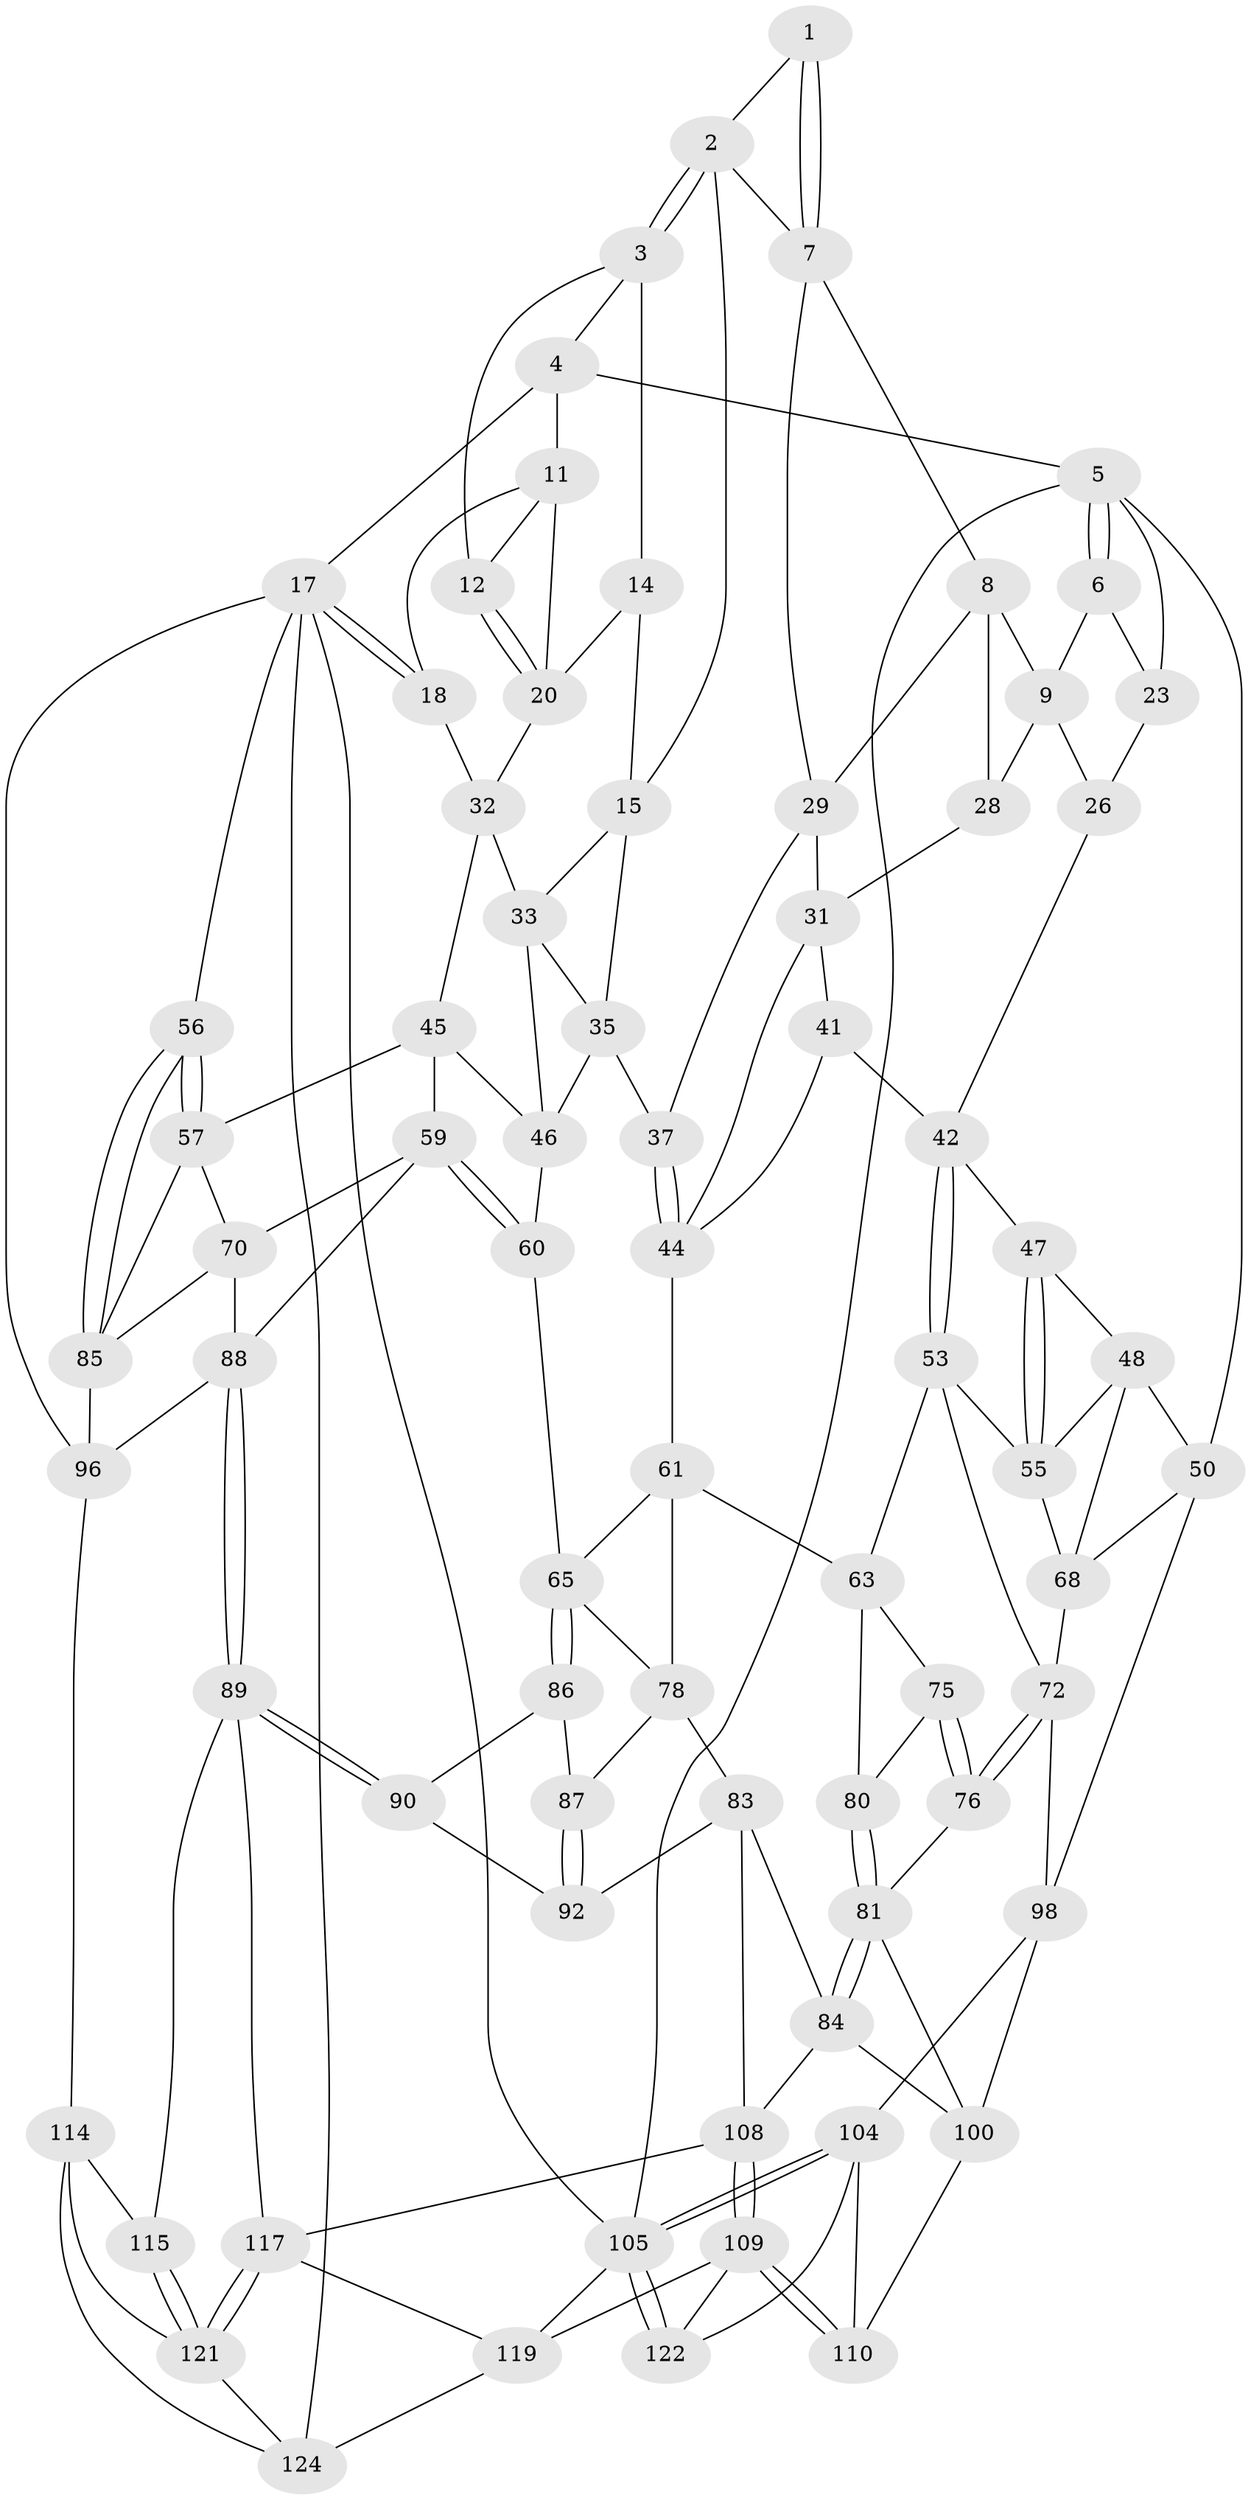// Generated by graph-tools (version 1.1) at 2025/52/02/27/25 19:52:42]
// undirected, 74 vertices, 163 edges
graph export_dot {
graph [start="1"]
  node [color=gray90,style=filled];
  1 [pos="+0.3538913872604704+0"];
  2 [pos="+0.5168887691689511+0",super="+16"];
  3 [pos="+0.5655653927104188+0",super="+13"];
  4 [pos="+0.9241896866245894+0"];
  5 [pos="+0+0",super="+24"];
  6 [pos="+0.11889488289807615+0",super="+10"];
  7 [pos="+0.27308767698713415+0.04383318561296428",super="+22"];
  8 [pos="+0.25431318941184844+0.0691806952492895",super="+27"];
  9 [pos="+0.17213619981668926+0.05742342681719912",super="+25"];
  11 [pos="+0.8758302455849684+0",super="+19"];
  12 [pos="+0.7592947554068933+0.054966901766694914"];
  14 [pos="+0.6698201584949547+0.1238618530441559"];
  15 [pos="+0.566392643326233+0.10361253015883112",super="+34"];
  17 [pos="+1+0.21915837553299963",super="+95"];
  18 [pos="+1+0.20403854075127614"];
  20 [pos="+0.778486377061622+0.18100411255814108",super="+21"];
  23 [pos="+0+0.16588817865466152"];
  26 [pos="+0.1492687270866319+0.2453524231991513"];
  28 [pos="+0.2519791054407589+0.13377494111133736"];
  29 [pos="+0.45593920738411625+0.15002953272997463",super="+30"];
  31 [pos="+0.35128126373617663+0.2190885753172274",super="+40"];
  32 [pos="+0.774564229151989+0.19108468627193295",super="+39"];
  33 [pos="+0.6835265446351272+0.2244639102508075",super="+38"];
  35 [pos="+0.5811995553619211+0.32483921715333186",super="+36"];
  37 [pos="+0.5116510264333769+0.327172834103475"];
  41 [pos="+0.29097857508437047+0.2938882079064017"];
  42 [pos="+0.22050240467136864+0.30626834434916445",super="+43"];
  44 [pos="+0.4970989505978081+0.34171356802291997",super="+52"];
  45 [pos="+0.8231994374671947+0.28617703420137675",super="+58"];
  46 [pos="+0.7182344220903588+0.32002222767315225",super="+51"];
  47 [pos="+0.10774279535311522+0.35078288187817136"];
  48 [pos="+0.013552866639476384+0.40684934271418816",super="+49"];
  50 [pos="+0+0.39701220197301285",super="+77"];
  53 [pos="+0.2270708092334732+0.4217865051917559",super="+54"];
  55 [pos="+0.13223113983341492+0.4596565619464577",super="+67"];
  56 [pos="+1+0.4122177842682166"];
  57 [pos="+0.9248605513818662+0.42845699706868606",super="+69"];
  59 [pos="+0.7302240915098194+0.5102451284026426",super="+71"];
  60 [pos="+0.6622985247664842+0.4840762645761624"];
  61 [pos="+0.4228263095355335+0.4511240197571256",super="+62"];
  63 [pos="+0.3994343746184727+0.4722236285587576",super="+64"];
  65 [pos="+0.5941482400107099+0.519624646128225",super="+66"];
  68 [pos="+0.06100800945173059+0.5012210446811842",super="+74"];
  70 [pos="+0.7653227944295591+0.5453334242189749",super="+102"];
  72 [pos="+0.1271002746868185+0.5694116846491761",super="+73"];
  75 [pos="+0.23184134351637548+0.5315600186875983"];
  76 [pos="+0.19301885604381688+0.6070990953135298"];
  78 [pos="+0.49774208020940053+0.5978172088588576",super="+79"];
  80 [pos="+0.33719311193648704+0.5303810502750042"];
  81 [pos="+0.2898023800078962+0.6153410121112858",super="+82"];
  83 [pos="+0.40364164884312076+0.6835344303970083",super="+94"];
  84 [pos="+0.37209846322834855+0.6701483098335208",super="+107"];
  85 [pos="+1+0.7899877208296208",super="+97"];
  86 [pos="+0.5864741569289752+0.5464140669537328"];
  87 [pos="+0.5264707995508909+0.6020710823086941"];
  88 [pos="+0.7403854117331313+0.6395109133239292",super="+103"];
  89 [pos="+0.650341451268767+0.7323635712556245",super="+116"];
  90 [pos="+0.6410360900001505+0.7239588838996346",super="+91"];
  92 [pos="+0.5316415646162271+0.6170107230827124",super="+93"];
  96 [pos="+1+1",super="+113"];
  98 [pos="+0+0.623635521983252",super="+99"];
  100 [pos="+0.1927040274019809+0.639839583121864",super="+101"];
  104 [pos="+0+0.6720565652911528",super="+111"];
  105 [pos="+0+1",super="+106"];
  108 [pos="+0.19557111653307016+0.7752576964829909",super="+112"];
  109 [pos="+0.17676702599179842+0.8059068279994034",super="+120"];
  110 [pos="+0.10841288674396705+0.7979630952819994"];
  114 [pos="+0.6924705713784027+0.8025096865811622",super="+126"];
  115 [pos="+0.6655629542038466+0.7844654449431177"];
  117 [pos="+0.4786287717875657+0.8097330848318776",super="+118"];
  119 [pos="+0.29481509860500327+1",super="+125"];
  121 [pos="+0.5685697877685764+0.9644697756781225",super="+123"];
  122 [pos="+0.02667394648192874+0.9203314939566396"];
  124 [pos="+0.5526806576381376+1",super="+127"];
  1 -- 2;
  1 -- 7;
  1 -- 7;
  2 -- 3;
  2 -- 3;
  2 -- 15;
  2 -- 7;
  3 -- 4;
  3 -- 12;
  3 -- 14;
  4 -- 5;
  4 -- 11;
  4 -- 17;
  5 -- 6;
  5 -- 6;
  5 -- 105;
  5 -- 50;
  5 -- 23;
  6 -- 9;
  6 -- 23;
  7 -- 8;
  7 -- 29;
  8 -- 9;
  8 -- 28;
  8 -- 29;
  9 -- 26;
  9 -- 28;
  11 -- 12;
  11 -- 18;
  11 -- 20;
  12 -- 20;
  12 -- 20;
  14 -- 15;
  14 -- 20;
  15 -- 33;
  15 -- 35;
  17 -- 18;
  17 -- 18;
  17 -- 56;
  17 -- 96;
  17 -- 105;
  17 -- 124;
  18 -- 32;
  20 -- 32;
  23 -- 26;
  26 -- 42;
  28 -- 31;
  29 -- 37;
  29 -- 31;
  31 -- 41;
  31 -- 44;
  32 -- 33;
  32 -- 45;
  33 -- 35;
  33 -- 46;
  35 -- 37;
  35 -- 46;
  37 -- 44;
  37 -- 44;
  41 -- 42;
  41 -- 44;
  42 -- 53;
  42 -- 53;
  42 -- 47;
  44 -- 61;
  45 -- 46;
  45 -- 57;
  45 -- 59;
  46 -- 60;
  47 -- 48;
  47 -- 55;
  47 -- 55;
  48 -- 50;
  48 -- 68;
  48 -- 55;
  50 -- 68;
  50 -- 98;
  53 -- 72;
  53 -- 55;
  53 -- 63;
  55 -- 68;
  56 -- 57;
  56 -- 57;
  56 -- 85;
  56 -- 85;
  57 -- 85;
  57 -- 70;
  59 -- 60;
  59 -- 60;
  59 -- 88;
  59 -- 70;
  60 -- 65;
  61 -- 63;
  61 -- 78;
  61 -- 65;
  63 -- 80;
  63 -- 75;
  65 -- 86;
  65 -- 86;
  65 -- 78;
  68 -- 72;
  70 -- 85;
  70 -- 88;
  72 -- 76;
  72 -- 76;
  72 -- 98;
  75 -- 76;
  75 -- 76;
  75 -- 80;
  76 -- 81;
  78 -- 87;
  78 -- 83;
  80 -- 81;
  80 -- 81;
  81 -- 84;
  81 -- 84;
  81 -- 100;
  83 -- 84;
  83 -- 108;
  83 -- 92;
  84 -- 108;
  84 -- 100;
  85 -- 96;
  86 -- 87;
  86 -- 90;
  87 -- 92;
  87 -- 92;
  88 -- 89;
  88 -- 89;
  88 -- 96;
  89 -- 90;
  89 -- 90;
  89 -- 115;
  89 -- 117;
  90 -- 92 [weight=2];
  96 -- 114;
  98 -- 104;
  98 -- 100;
  100 -- 110;
  104 -- 105;
  104 -- 105;
  104 -- 122;
  104 -- 110;
  105 -- 122;
  105 -- 122;
  105 -- 119;
  108 -- 109;
  108 -- 109;
  108 -- 117;
  109 -- 110;
  109 -- 110;
  109 -- 122;
  109 -- 119;
  114 -- 115;
  114 -- 121;
  114 -- 124;
  115 -- 121;
  115 -- 121;
  117 -- 121;
  117 -- 121;
  117 -- 119;
  119 -- 124;
  121 -- 124;
}
